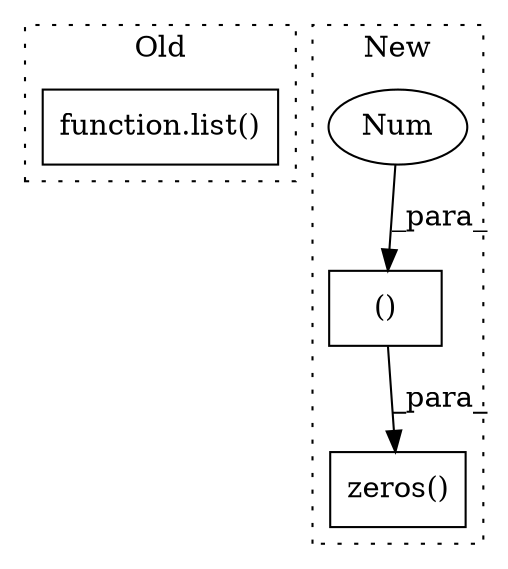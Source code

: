 digraph G {
subgraph cluster0 {
1 [label="function.list()" a="75" s="5476,5499" l="5,1" shape="box"];
label = "Old";
style="dotted";
}
subgraph cluster1 {
2 [label="zeros()" a="75" s="5487,5543" l="12,54" shape="box"];
3 [label="()" a="54" s="5501" l="41" shape="box"];
4 [label="Num" a="76" s="5500" l="1" shape="ellipse"];
label = "New";
style="dotted";
}
3 -> 2 [label="_para_"];
4 -> 3 [label="_para_"];
}